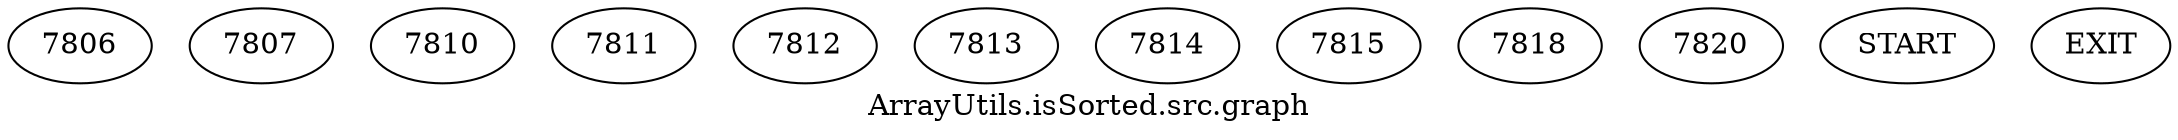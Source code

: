 /* --------------------------------------------------- */
/* Generated by Dr. Garbage Control Flow Graph Factory */
/* http://www.drgarbage.com                            */
/* Version: 4.5.0.201508311741                         */
/* Retrieved on: 2020-01-06 13:42:00.990               */
/* --------------------------------------------------- */
digraph "ArrayUtils.isSorted.src.graph" {
 graph [label="ArrayUtils.isSorted.src.graph"];
 2 [label="7806" ]
 3 [label="7807" ]
 4 [label="7810" ]
 5 [label="7811" ]
 6 [label="7812" ]
 7 [label="7813" ]
 8 [label="7814" ]
 9 [label="7815" ]
 10 [label="7818" ]
 11 [label="7820" ]
 12 [label="START" ]
 13 [label="EXIT" ]
 12  2
 2  3
 2  4
 4  5
 5  6
 10  6
 6  7
 7  8
 8  9
 8  10
 6  11
 3  13
 9  13
 11  13
}
